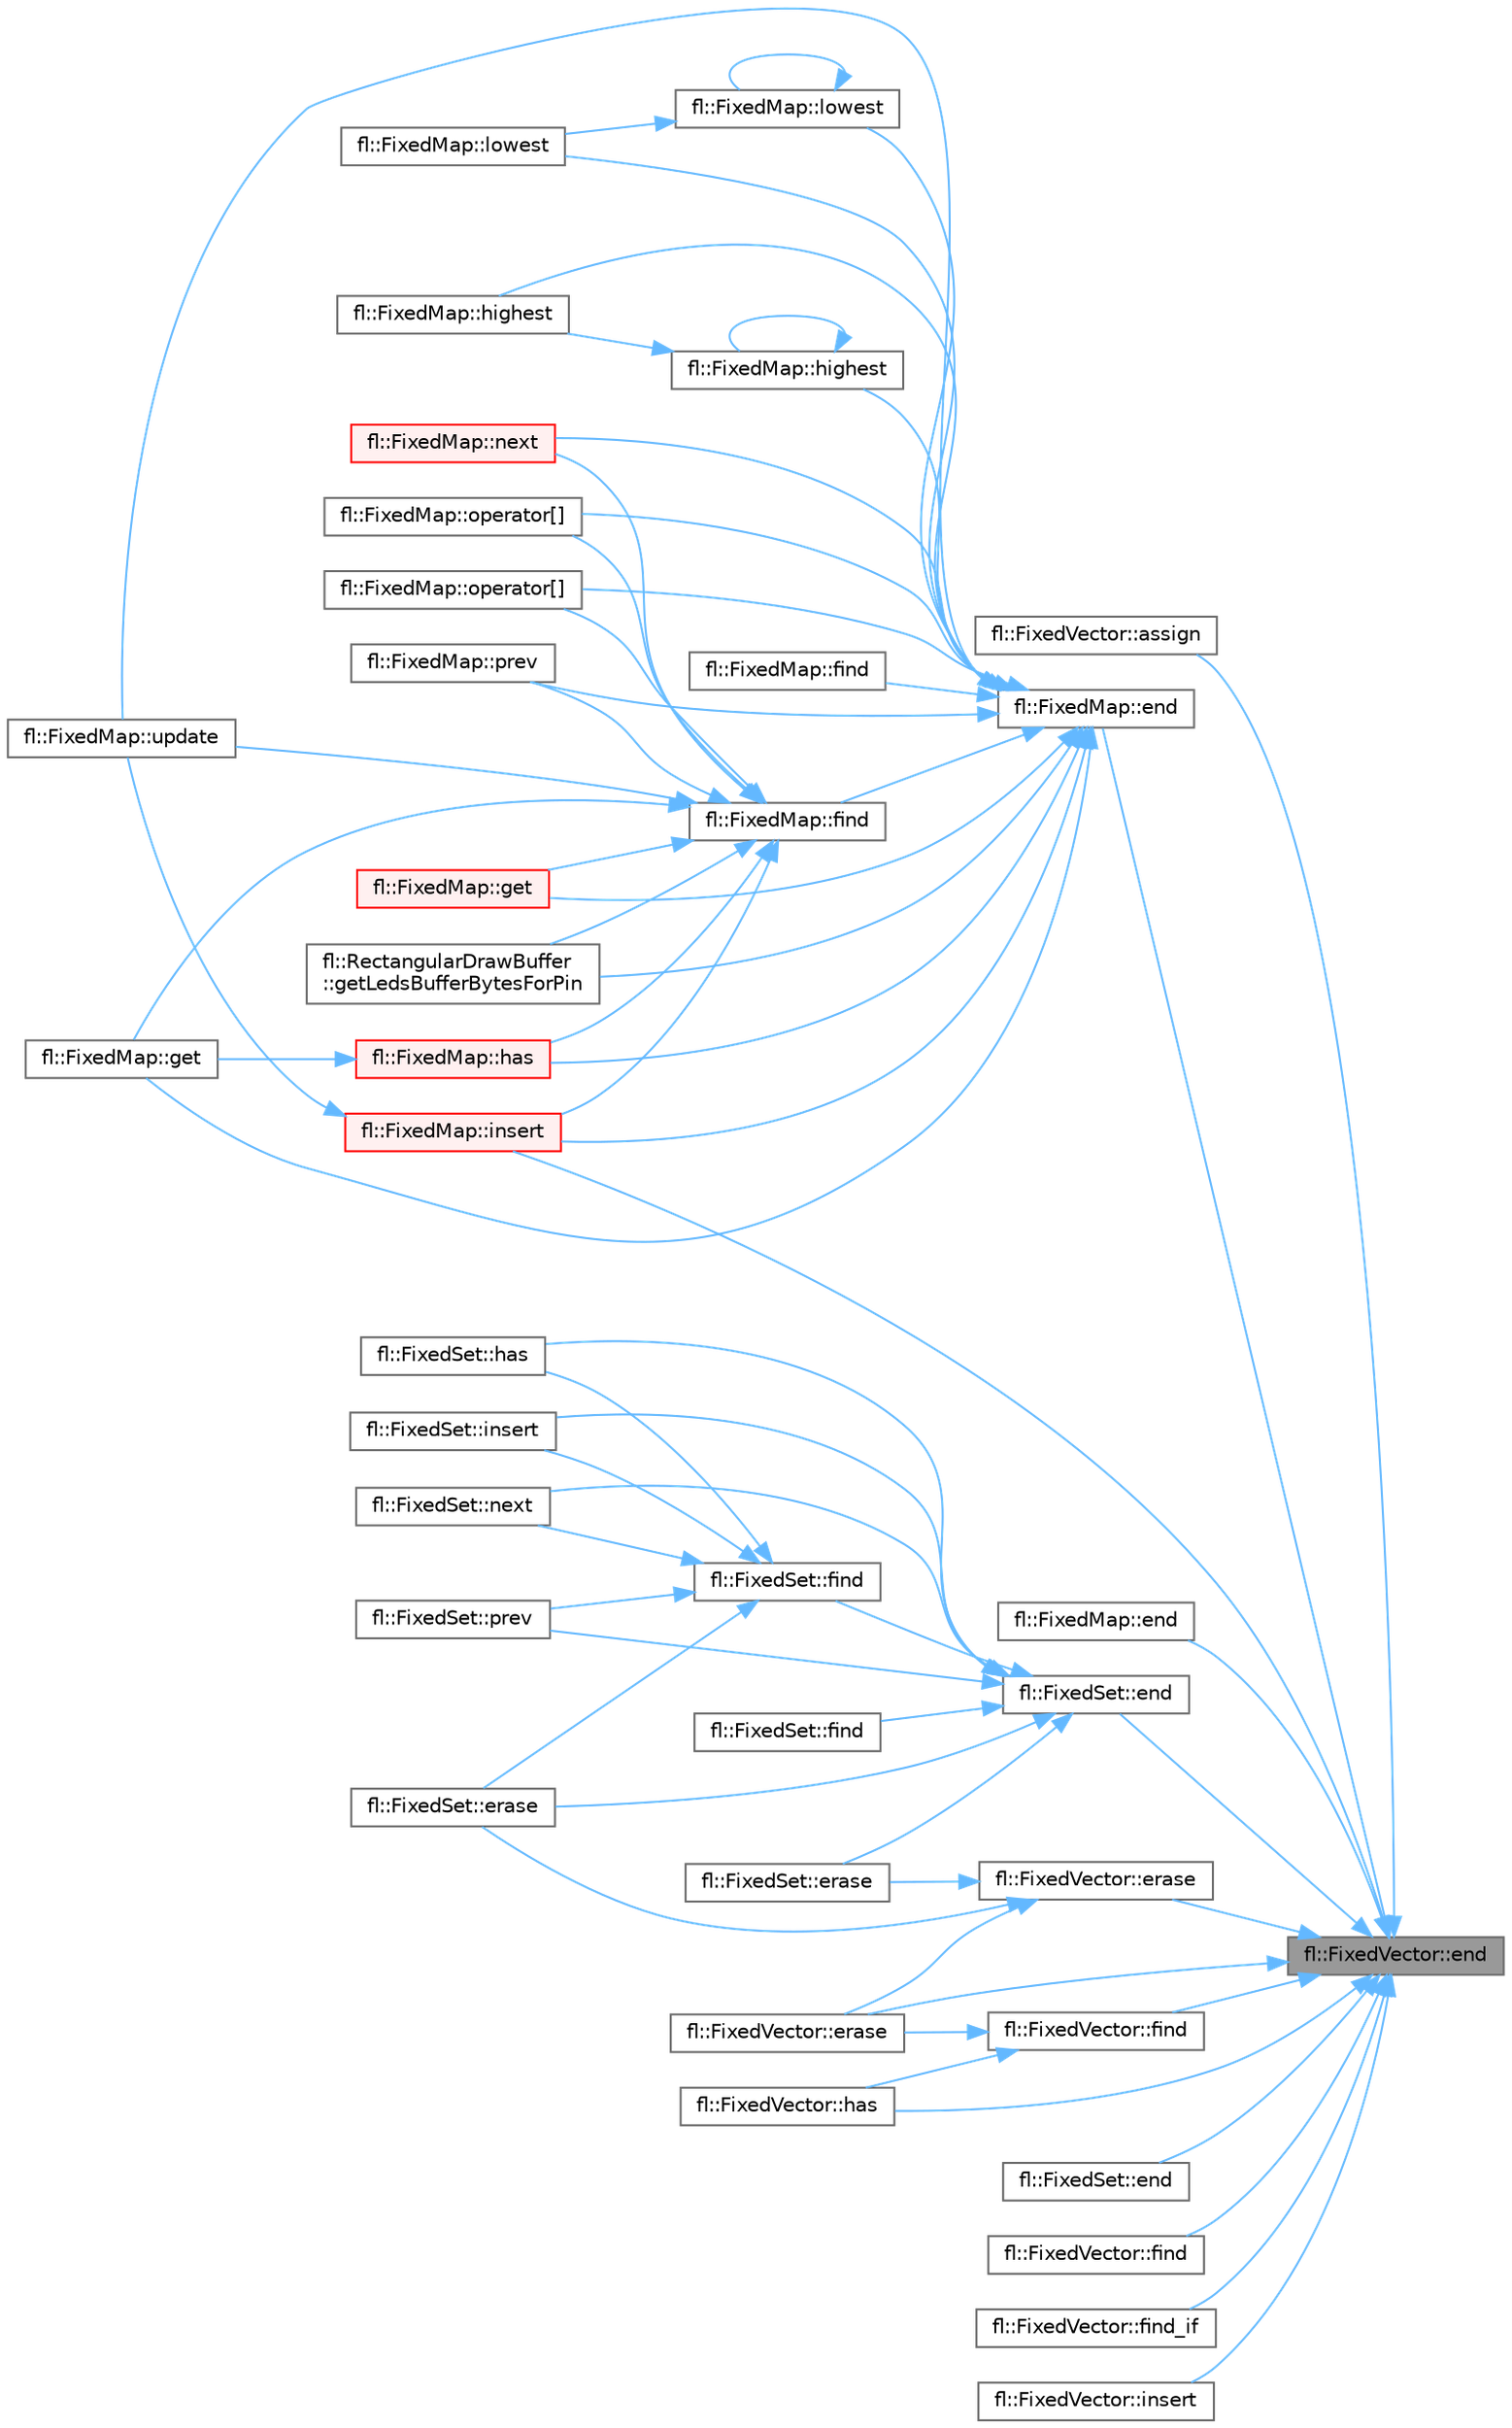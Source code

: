 digraph "fl::FixedVector::end"
{
 // LATEX_PDF_SIZE
  bgcolor="transparent";
  edge [fontname=Helvetica,fontsize=10,labelfontname=Helvetica,labelfontsize=10];
  node [fontname=Helvetica,fontsize=10,shape=box,height=0.2,width=0.4];
  rankdir="RL";
  Node1 [id="Node000001",label="fl::FixedVector::end",height=0.2,width=0.4,color="gray40", fillcolor="grey60", style="filled", fontcolor="black",tooltip=" "];
  Node1 -> Node2 [id="edge1_Node000001_Node000002",dir="back",color="steelblue1",style="solid",tooltip=" "];
  Node2 [id="Node000002",label="fl::FixedVector::assign",height=0.2,width=0.4,color="grey40", fillcolor="white", style="filled",URL="$d3/d73/classfl_1_1_fixed_vector.html#a72779714d75525dfbc46af7a4f318d9d",tooltip=" "];
  Node1 -> Node3 [id="edge2_Node000001_Node000003",dir="back",color="steelblue1",style="solid",tooltip=" "];
  Node3 [id="Node000003",label="fl::FixedMap::end",height=0.2,width=0.4,color="grey40", fillcolor="white", style="filled",URL="$d2/df3/classfl_1_1_fixed_map.html#a25851b559aa5ae81d52c0c5792d10bf5",tooltip=" "];
  Node3 -> Node4 [id="edge3_Node000003_Node000004",dir="back",color="steelblue1",style="solid",tooltip=" "];
  Node4 [id="Node000004",label="fl::FixedMap::find",height=0.2,width=0.4,color="grey40", fillcolor="white", style="filled",URL="$d2/df3/classfl_1_1_fixed_map.html#a85134d13ee9474e0ac60284e965ccbb3",tooltip=" "];
  Node4 -> Node5 [id="edge4_Node000004_Node000005",dir="back",color="steelblue1",style="solid",tooltip=" "];
  Node5 [id="Node000005",label="fl::FixedMap::get",height=0.2,width=0.4,color="grey40", fillcolor="white", style="filled",URL="$d2/df3/classfl_1_1_fixed_map.html#aad1402bd34a5c134fa39bc0593ffd5ba",tooltip=" "];
  Node4 -> Node6 [id="edge5_Node000004_Node000006",dir="back",color="steelblue1",style="solid",tooltip=" "];
  Node6 [id="Node000006",label="fl::FixedMap::get",height=0.2,width=0.4,color="red", fillcolor="#FFF0F0", style="filled",URL="$d2/df3/classfl_1_1_fixed_map.html#ac2c703c3d250cdb2c30101766c1810d6",tooltip=" "];
  Node4 -> Node12 [id="edge6_Node000004_Node000012",dir="back",color="steelblue1",style="solid",tooltip=" "];
  Node12 [id="Node000012",label="fl::RectangularDrawBuffer\l::getLedsBufferBytesForPin",height=0.2,width=0.4,color="grey40", fillcolor="white", style="filled",URL="$de/d10/classfl_1_1_rectangular_draw_buffer.html#ad2a4686bb98c39141431b31ba9d58150",tooltip=" "];
  Node4 -> Node13 [id="edge7_Node000004_Node000013",dir="back",color="steelblue1",style="solid",tooltip=" "];
  Node13 [id="Node000013",label="fl::FixedMap::has",height=0.2,width=0.4,color="red", fillcolor="#FFF0F0", style="filled",URL="$d2/df3/classfl_1_1_fixed_map.html#a460e3d43563610531faa13038b8f3682",tooltip=" "];
  Node13 -> Node5 [id="edge8_Node000013_Node000005",dir="back",color="steelblue1",style="solid",tooltip=" "];
  Node4 -> Node18 [id="edge9_Node000004_Node000018",dir="back",color="steelblue1",style="solid",tooltip=" "];
  Node18 [id="Node000018",label="fl::FixedMap::insert",height=0.2,width=0.4,color="red", fillcolor="#FFF0F0", style="filled",URL="$d2/df3/classfl_1_1_fixed_map.html#a0c2f74febc0761d26128a3a63d225cf2",tooltip=" "];
  Node18 -> Node25 [id="edge10_Node000018_Node000025",dir="back",color="steelblue1",style="solid",tooltip=" "];
  Node25 [id="Node000025",label="fl::FixedMap::update",height=0.2,width=0.4,color="grey40", fillcolor="white", style="filled",URL="$d2/df3/classfl_1_1_fixed_map.html#aa0d6bdcd0a910553c308d92c6ead41b0",tooltip=" "];
  Node4 -> Node26 [id="edge11_Node000004_Node000026",dir="back",color="steelblue1",style="solid",tooltip=" "];
  Node26 [id="Node000026",label="fl::FixedMap::next",height=0.2,width=0.4,color="red", fillcolor="#FFF0F0", style="filled",URL="$d2/df3/classfl_1_1_fixed_map.html#a86e9680f024d9fb7a7fa9f96a90f4a1e",tooltip=" "];
  Node4 -> Node27 [id="edge12_Node000004_Node000027",dir="back",color="steelblue1",style="solid",tooltip=" "];
  Node27 [id="Node000027",label="fl::FixedMap::operator[]",height=0.2,width=0.4,color="grey40", fillcolor="white", style="filled",URL="$d2/df3/classfl_1_1_fixed_map.html#a5c2aef379d79a375b2dd6ed22bef7beb",tooltip=" "];
  Node4 -> Node28 [id="edge13_Node000004_Node000028",dir="back",color="steelblue1",style="solid",tooltip=" "];
  Node28 [id="Node000028",label="fl::FixedMap::operator[]",height=0.2,width=0.4,color="grey40", fillcolor="white", style="filled",URL="$d2/df3/classfl_1_1_fixed_map.html#aa32e21164660946c105d35b3d20ee3bc",tooltip=" "];
  Node4 -> Node29 [id="edge14_Node000004_Node000029",dir="back",color="steelblue1",style="solid",tooltip=" "];
  Node29 [id="Node000029",label="fl::FixedMap::prev",height=0.2,width=0.4,color="grey40", fillcolor="white", style="filled",URL="$d2/df3/classfl_1_1_fixed_map.html#a35706a466e8c68cf3c5e9b8c94f8e17d",tooltip=" "];
  Node4 -> Node25 [id="edge15_Node000004_Node000025",dir="back",color="steelblue1",style="solid",tooltip=" "];
  Node3 -> Node30 [id="edge16_Node000003_Node000030",dir="back",color="steelblue1",style="solid",tooltip=" "];
  Node30 [id="Node000030",label="fl::FixedMap::find",height=0.2,width=0.4,color="grey40", fillcolor="white", style="filled",URL="$d2/df3/classfl_1_1_fixed_map.html#a8bcf77d4d868a69200434b127876d928",tooltip=" "];
  Node3 -> Node5 [id="edge17_Node000003_Node000005",dir="back",color="steelblue1",style="solid",tooltip=" "];
  Node3 -> Node6 [id="edge18_Node000003_Node000006",dir="back",color="steelblue1",style="solid",tooltip=" "];
  Node3 -> Node12 [id="edge19_Node000003_Node000012",dir="back",color="steelblue1",style="solid",tooltip=" "];
  Node3 -> Node13 [id="edge20_Node000003_Node000013",dir="back",color="steelblue1",style="solid",tooltip=" "];
  Node3 -> Node31 [id="edge21_Node000003_Node000031",dir="back",color="steelblue1",style="solid",tooltip=" "];
  Node31 [id="Node000031",label="fl::FixedMap::highest",height=0.2,width=0.4,color="grey40", fillcolor="white", style="filled",URL="$d2/df3/classfl_1_1_fixed_map.html#a8e3ea2bf1427c91405418b7b1a629f47",tooltip=" "];
  Node31 -> Node31 [id="edge22_Node000031_Node000031",dir="back",color="steelblue1",style="solid",tooltip=" "];
  Node31 -> Node32 [id="edge23_Node000031_Node000032",dir="back",color="steelblue1",style="solid",tooltip=" "];
  Node32 [id="Node000032",label="fl::FixedMap::highest",height=0.2,width=0.4,color="grey40", fillcolor="white", style="filled",URL="$d2/df3/classfl_1_1_fixed_map.html#a6c64dfe45f7f5f20f5c7cf0990c7e140",tooltip=" "];
  Node3 -> Node32 [id="edge24_Node000003_Node000032",dir="back",color="steelblue1",style="solid",tooltip=" "];
  Node3 -> Node18 [id="edge25_Node000003_Node000018",dir="back",color="steelblue1",style="solid",tooltip=" "];
  Node3 -> Node33 [id="edge26_Node000003_Node000033",dir="back",color="steelblue1",style="solid",tooltip=" "];
  Node33 [id="Node000033",label="fl::FixedMap::lowest",height=0.2,width=0.4,color="grey40", fillcolor="white", style="filled",URL="$d2/df3/classfl_1_1_fixed_map.html#a3df8268f2e6f56bf468676209b3de6fe",tooltip=" "];
  Node33 -> Node33 [id="edge27_Node000033_Node000033",dir="back",color="steelblue1",style="solid",tooltip=" "];
  Node33 -> Node34 [id="edge28_Node000033_Node000034",dir="back",color="steelblue1",style="solid",tooltip=" "];
  Node34 [id="Node000034",label="fl::FixedMap::lowest",height=0.2,width=0.4,color="grey40", fillcolor="white", style="filled",URL="$d2/df3/classfl_1_1_fixed_map.html#a66dd6159f6d84daf24be85c42a225a91",tooltip=" "];
  Node3 -> Node34 [id="edge29_Node000003_Node000034",dir="back",color="steelblue1",style="solid",tooltip=" "];
  Node3 -> Node26 [id="edge30_Node000003_Node000026",dir="back",color="steelblue1",style="solid",tooltip=" "];
  Node3 -> Node27 [id="edge31_Node000003_Node000027",dir="back",color="steelblue1",style="solid",tooltip=" "];
  Node3 -> Node28 [id="edge32_Node000003_Node000028",dir="back",color="steelblue1",style="solid",tooltip=" "];
  Node3 -> Node29 [id="edge33_Node000003_Node000029",dir="back",color="steelblue1",style="solid",tooltip=" "];
  Node3 -> Node25 [id="edge34_Node000003_Node000025",dir="back",color="steelblue1",style="solid",tooltip=" "];
  Node1 -> Node35 [id="edge35_Node000001_Node000035",dir="back",color="steelblue1",style="solid",tooltip=" "];
  Node35 [id="Node000035",label="fl::FixedMap::end",height=0.2,width=0.4,color="grey40", fillcolor="white", style="filled",URL="$d2/df3/classfl_1_1_fixed_map.html#aec5a56d6c425dcc1584330127aab3ba5",tooltip=" "];
  Node1 -> Node36 [id="edge36_Node000001_Node000036",dir="back",color="steelblue1",style="solid",tooltip=" "];
  Node36 [id="Node000036",label="fl::FixedSet::end",height=0.2,width=0.4,color="grey40", fillcolor="white", style="filled",URL="$dd/d44/classfl_1_1_fixed_set.html#a56d8655dc1ed6607bac0ba0790a276fb",tooltip=" "];
  Node36 -> Node37 [id="edge37_Node000036_Node000037",dir="back",color="steelblue1",style="solid",tooltip=" "];
  Node37 [id="Node000037",label="fl::FixedSet::erase",height=0.2,width=0.4,color="grey40", fillcolor="white", style="filled",URL="$dd/d44/classfl_1_1_fixed_set.html#a6a6213c4cb7bb8233a79b4df94cafeb3",tooltip=" "];
  Node36 -> Node38 [id="edge38_Node000036_Node000038",dir="back",color="steelblue1",style="solid",tooltip=" "];
  Node38 [id="Node000038",label="fl::FixedSet::erase",height=0.2,width=0.4,color="grey40", fillcolor="white", style="filled",URL="$dd/d44/classfl_1_1_fixed_set.html#a58282b747ed98977aa8980bfc71e416c",tooltip=" "];
  Node36 -> Node39 [id="edge39_Node000036_Node000039",dir="back",color="steelblue1",style="solid",tooltip=" "];
  Node39 [id="Node000039",label="fl::FixedSet::find",height=0.2,width=0.4,color="grey40", fillcolor="white", style="filled",URL="$dd/d44/classfl_1_1_fixed_set.html#a019cb08f32a7590c69a40f119c7ebb64",tooltip=" "];
  Node39 -> Node37 [id="edge40_Node000039_Node000037",dir="back",color="steelblue1",style="solid",tooltip=" "];
  Node39 -> Node40 [id="edge41_Node000039_Node000040",dir="back",color="steelblue1",style="solid",tooltip=" "];
  Node40 [id="Node000040",label="fl::FixedSet::has",height=0.2,width=0.4,color="grey40", fillcolor="white", style="filled",URL="$dd/d44/classfl_1_1_fixed_set.html#a19fc82e906d54a3a5cd0a8ce9e9607d9",tooltip=" "];
  Node39 -> Node41 [id="edge42_Node000039_Node000041",dir="back",color="steelblue1",style="solid",tooltip=" "];
  Node41 [id="Node000041",label="fl::FixedSet::insert",height=0.2,width=0.4,color="grey40", fillcolor="white", style="filled",URL="$dd/d44/classfl_1_1_fixed_set.html#a431acf10e9883de98dabb9f12dd22083",tooltip=" "];
  Node39 -> Node42 [id="edge43_Node000039_Node000042",dir="back",color="steelblue1",style="solid",tooltip=" "];
  Node42 [id="Node000042",label="fl::FixedSet::next",height=0.2,width=0.4,color="grey40", fillcolor="white", style="filled",URL="$dd/d44/classfl_1_1_fixed_set.html#a18926c88fdd3f536415854e43e24ad4a",tooltip=" "];
  Node39 -> Node43 [id="edge44_Node000039_Node000043",dir="back",color="steelblue1",style="solid",tooltip=" "];
  Node43 [id="Node000043",label="fl::FixedSet::prev",height=0.2,width=0.4,color="grey40", fillcolor="white", style="filled",URL="$dd/d44/classfl_1_1_fixed_set.html#a7db056ad59839116b456b6d378cbbab6",tooltip=" "];
  Node36 -> Node44 [id="edge45_Node000036_Node000044",dir="back",color="steelblue1",style="solid",tooltip=" "];
  Node44 [id="Node000044",label="fl::FixedSet::find",height=0.2,width=0.4,color="grey40", fillcolor="white", style="filled",URL="$dd/d44/classfl_1_1_fixed_set.html#a311f2810d1e9a2e17a7d34d9b7edb333",tooltip=" "];
  Node36 -> Node40 [id="edge46_Node000036_Node000040",dir="back",color="steelblue1",style="solid",tooltip=" "];
  Node36 -> Node41 [id="edge47_Node000036_Node000041",dir="back",color="steelblue1",style="solid",tooltip=" "];
  Node36 -> Node42 [id="edge48_Node000036_Node000042",dir="back",color="steelblue1",style="solid",tooltip=" "];
  Node36 -> Node43 [id="edge49_Node000036_Node000043",dir="back",color="steelblue1",style="solid",tooltip=" "];
  Node1 -> Node45 [id="edge50_Node000001_Node000045",dir="back",color="steelblue1",style="solid",tooltip=" "];
  Node45 [id="Node000045",label="fl::FixedSet::end",height=0.2,width=0.4,color="grey40", fillcolor="white", style="filled",URL="$dd/d44/classfl_1_1_fixed_set.html#a444989952b00bdc5b2bd91f821d71af6",tooltip=" "];
  Node1 -> Node46 [id="edge51_Node000001_Node000046",dir="back",color="steelblue1",style="solid",tooltip=" "];
  Node46 [id="Node000046",label="fl::FixedVector::erase",height=0.2,width=0.4,color="grey40", fillcolor="white", style="filled",URL="$d3/d73/classfl_1_1_fixed_vector.html#a9c810e60da5a65bd52f663481e3448f8",tooltip=" "];
  Node1 -> Node47 [id="edge52_Node000001_Node000047",dir="back",color="steelblue1",style="solid",tooltip=" "];
  Node47 [id="Node000047",label="fl::FixedVector::erase",height=0.2,width=0.4,color="grey40", fillcolor="white", style="filled",URL="$d3/d73/classfl_1_1_fixed_vector.html#ad6ba1f77947ca05fd915d93998d4101c",tooltip=" "];
  Node47 -> Node37 [id="edge53_Node000047_Node000037",dir="back",color="steelblue1",style="solid",tooltip=" "];
  Node47 -> Node38 [id="edge54_Node000047_Node000038",dir="back",color="steelblue1",style="solid",tooltip=" "];
  Node47 -> Node46 [id="edge55_Node000047_Node000046",dir="back",color="steelblue1",style="solid",tooltip=" "];
  Node1 -> Node48 [id="edge56_Node000001_Node000048",dir="back",color="steelblue1",style="solid",tooltip=" "];
  Node48 [id="Node000048",label="fl::FixedVector::find",height=0.2,width=0.4,color="grey40", fillcolor="white", style="filled",URL="$d3/d73/classfl_1_1_fixed_vector.html#ae27c19abd3cc3e8c6d78b9b42085918c",tooltip=" "];
  Node48 -> Node46 [id="edge57_Node000048_Node000046",dir="back",color="steelblue1",style="solid",tooltip=" "];
  Node48 -> Node49 [id="edge58_Node000048_Node000049",dir="back",color="steelblue1",style="solid",tooltip=" "];
  Node49 [id="Node000049",label="fl::FixedVector::has",height=0.2,width=0.4,color="grey40", fillcolor="white", style="filled",URL="$d3/d73/classfl_1_1_fixed_vector.html#a852557bd96bddce07ddfcb63ba9bb52c",tooltip=" "];
  Node1 -> Node50 [id="edge59_Node000001_Node000050",dir="back",color="steelblue1",style="solid",tooltip=" "];
  Node50 [id="Node000050",label="fl::FixedVector::find",height=0.2,width=0.4,color="grey40", fillcolor="white", style="filled",URL="$d3/d73/classfl_1_1_fixed_vector.html#a828af7b40780d72c46fdd71237f5d9ec",tooltip=" "];
  Node1 -> Node51 [id="edge60_Node000001_Node000051",dir="back",color="steelblue1",style="solid",tooltip=" "];
  Node51 [id="Node000051",label="fl::FixedVector::find_if",height=0.2,width=0.4,color="grey40", fillcolor="white", style="filled",URL="$d3/d73/classfl_1_1_fixed_vector.html#a18f2e8f0e51b9c488721f238dba5bb96",tooltip=" "];
  Node1 -> Node49 [id="edge61_Node000001_Node000049",dir="back",color="steelblue1",style="solid",tooltip=" "];
  Node1 -> Node18 [id="edge62_Node000001_Node000018",dir="back",color="steelblue1",style="solid",tooltip=" "];
  Node1 -> Node52 [id="edge63_Node000001_Node000052",dir="back",color="steelblue1",style="solid",tooltip=" "];
  Node52 [id="Node000052",label="fl::FixedVector::insert",height=0.2,width=0.4,color="grey40", fillcolor="white", style="filled",URL="$d3/d73/classfl_1_1_fixed_vector.html#ae111712adb74af448c39d9c6d6a1fafa",tooltip=" "];
}

